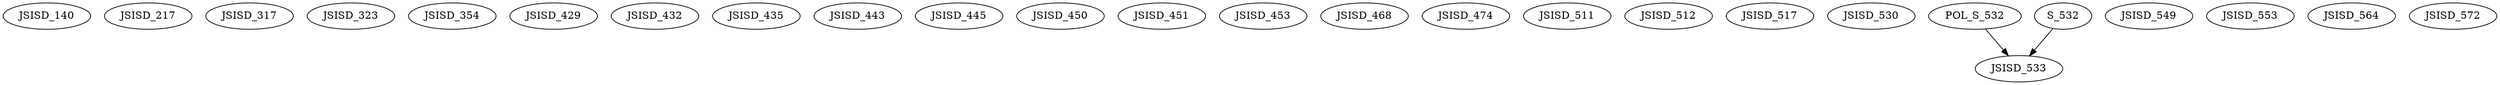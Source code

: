 digraph G {
    JSISD_140;
    JSISD_217;
    JSISD_317;
    JSISD_323;
    JSISD_354;
    JSISD_429;
    JSISD_432;
    JSISD_435;
    JSISD_443;
    JSISD_445;
    JSISD_450;
    JSISD_451;
    JSISD_453;
    JSISD_468;
    JSISD_474;
    JSISD_511;
    JSISD_512;
    JSISD_517;
    JSISD_530;
    edge [color=black];
    POL_S_532 -> JSISD_533;
    S_532 -> JSISD_533;
    JSISD_549;
    JSISD_553;
    JSISD_564;
    JSISD_572;
}
